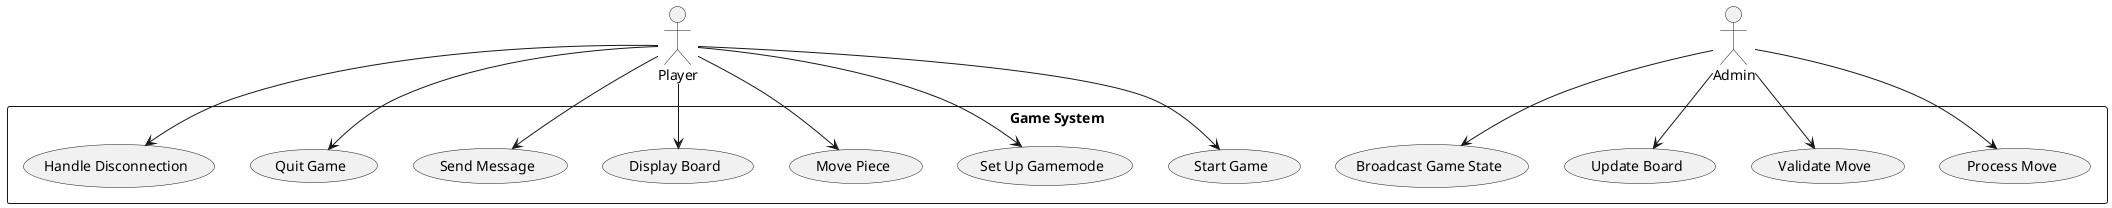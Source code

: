 @startuml

actor Player
actor Admin

rectangle "Game System" {
    usecase "Start Game" as UC1
    usecase "Set Up Gamemode" as UC2
    usecase "Move Piece" as UC3
    usecase "Display Board" as UC4
    usecase "Send Message" as UC5
    usecase "Quit Game" as UC6
    usecase "Handle Disconnection" as UC7
    usecase "Broadcast Game State" as UC8
    usecase "Process Move" as UC9
    usecase "Validate Move" as UC10
    usecase "Update Board" as UC11
}

Player --> UC1
Player --> UC2
Player --> UC3
Player --> UC4
Player --> UC5
Player --> UC6
Player --> UC7

Admin --> UC8
Admin --> UC9
Admin --> UC10
Admin --> UC11

@enduml